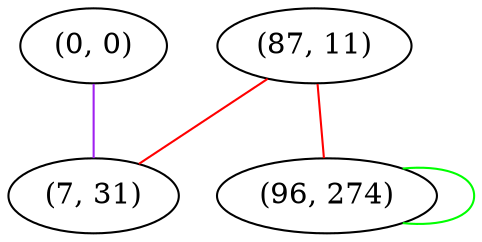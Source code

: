 graph "" {
"(87, 11)";
"(0, 0)";
"(7, 31)";
"(96, 274)";
"(87, 11)" -- "(7, 31)"  [color=red, key=0, weight=1];
"(87, 11)" -- "(96, 274)"  [color=red, key=0, weight=1];
"(0, 0)" -- "(7, 31)"  [color=purple, key=0, weight=4];
"(96, 274)" -- "(96, 274)"  [color=green, key=0, weight=2];
}
